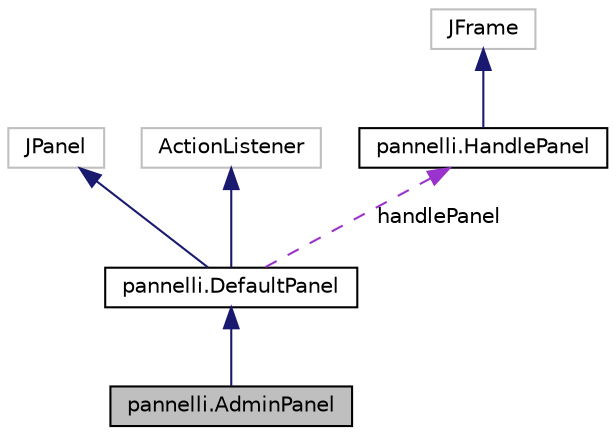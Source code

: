 digraph "pannelli.AdminPanel"
{
  edge [fontname="Helvetica",fontsize="10",labelfontname="Helvetica",labelfontsize="10"];
  node [fontname="Helvetica",fontsize="10",shape=record];
  Node1 [label="pannelli.AdminPanel",height=0.2,width=0.4,color="black", fillcolor="grey75", style="filled", fontcolor="black"];
  Node2 -> Node1 [dir="back",color="midnightblue",fontsize="10",style="solid",fontname="Helvetica"];
  Node2 [label="pannelli.DefaultPanel",height=0.2,width=0.4,color="black", fillcolor="white", style="filled",URL="$classpannelli_1_1DefaultPanel.html",tooltip="classe che implementa il pannello di default dal quale tutti i pannelli del progetto estendo direttam..."];
  Node3 -> Node2 [dir="back",color="midnightblue",fontsize="10",style="solid",fontname="Helvetica"];
  Node3 [label="JPanel",height=0.2,width=0.4,color="grey75", fillcolor="white", style="filled"];
  Node4 -> Node2 [dir="back",color="midnightblue",fontsize="10",style="solid",fontname="Helvetica"];
  Node4 [label="ActionListener",height=0.2,width=0.4,color="grey75", fillcolor="white", style="filled"];
  Node5 -> Node2 [dir="back",color="darkorchid3",fontsize="10",style="dashed",label=" handlePanel" ,fontname="Helvetica"];
  Node5 [label="pannelli.HandlePanel",height=0.2,width=0.4,color="black", fillcolor="white", style="filled",URL="$classpannelli_1_1HandlePanel.html",tooltip="classe che implementa il pannello che gestisce tutti i pannelli e a seconda del bisogno cambi da un p..."];
  Node6 -> Node5 [dir="back",color="midnightblue",fontsize="10",style="solid",fontname="Helvetica"];
  Node6 [label="JFrame",height=0.2,width=0.4,color="grey75", fillcolor="white", style="filled"];
}
